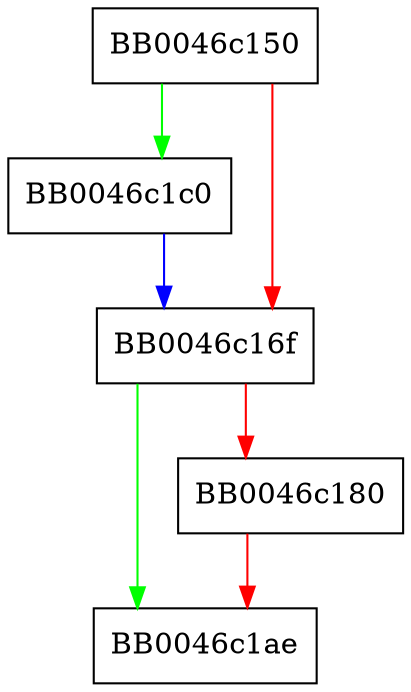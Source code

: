 digraph app_paramgen {
  node [shape="box"];
  graph [splines=ortho];
  BB0046c150 -> BB0046c1c0 [color="green"];
  BB0046c150 -> BB0046c16f [color="red"];
  BB0046c16f -> BB0046c1ae [color="green"];
  BB0046c16f -> BB0046c180 [color="red"];
  BB0046c180 -> BB0046c1ae [color="red"];
  BB0046c1c0 -> BB0046c16f [color="blue"];
}